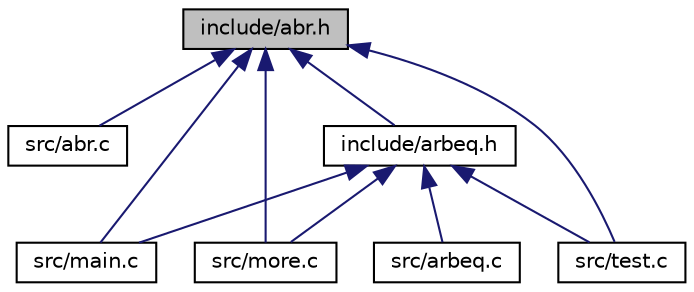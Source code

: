 digraph "include/abr.h"
{
  edge [fontname="Helvetica",fontsize="10",labelfontname="Helvetica",labelfontsize="10"];
  node [fontname="Helvetica",fontsize="10",shape=record];
  Node1 [label="include/abr.h",height=0.2,width=0.4,color="black", fillcolor="grey75", style="filled", fontcolor="black"];
  Node1 -> Node2 [dir="back",color="midnightblue",fontsize="10",style="solid"];
  Node2 [label="src/abr.c",height=0.2,width=0.4,color="black", fillcolor="white", style="filled",URL="$abr_8c.html",tooltip="Fichier qui implémente les fonctions basiques pour la structure de l&#39;arbre binaire de recherche..."];
  Node1 -> Node3 [dir="back",color="midnightblue",fontsize="10",style="solid"];
  Node3 [label="src/main.c",height=0.2,width=0.4,color="black", fillcolor="white", style="filled",URL="$main_8c.html",tooltip="Fichier qui porte la fonction main du programme. "];
  Node1 -> Node4 [dir="back",color="midnightblue",fontsize="10",style="solid"];
  Node4 [label="src/more.c",height=0.2,width=0.4,color="black", fillcolor="white", style="filled",URL="$more_8c.html",tooltip="Fichier qui contient des fonction générales utiles. "];
  Node1 -> Node5 [dir="back",color="midnightblue",fontsize="10",style="solid"];
  Node5 [label="src/test.c",height=0.2,width=0.4,color="black", fillcolor="white", style="filled",URL="$test_8c.html",tooltip="Fichier qui lance un jeu de tests. "];
  Node1 -> Node6 [dir="back",color="midnightblue",fontsize="10",style="solid"];
  Node6 [label="include/arbeq.h",height=0.2,width=0.4,color="black", fillcolor="white", style="filled",URL="$arbeq_8h.html",tooltip="Fichier qui contient les structures et prototypes de l&#39;arbre binaire de recherche équilibré..."];
  Node6 -> Node7 [dir="back",color="midnightblue",fontsize="10",style="solid"];
  Node7 [label="src/arbeq.c",height=0.2,width=0.4,color="black", fillcolor="white", style="filled",URL="$arbeq_8c.html",tooltip="Fichier qui implémente les fonctions d&#39;équilibrage de l&#39;arbre, les rotaions et des calculs de hauteur..."];
  Node6 -> Node3 [dir="back",color="midnightblue",fontsize="10",style="solid"];
  Node6 -> Node4 [dir="back",color="midnightblue",fontsize="10",style="solid"];
  Node6 -> Node5 [dir="back",color="midnightblue",fontsize="10",style="solid"];
}
